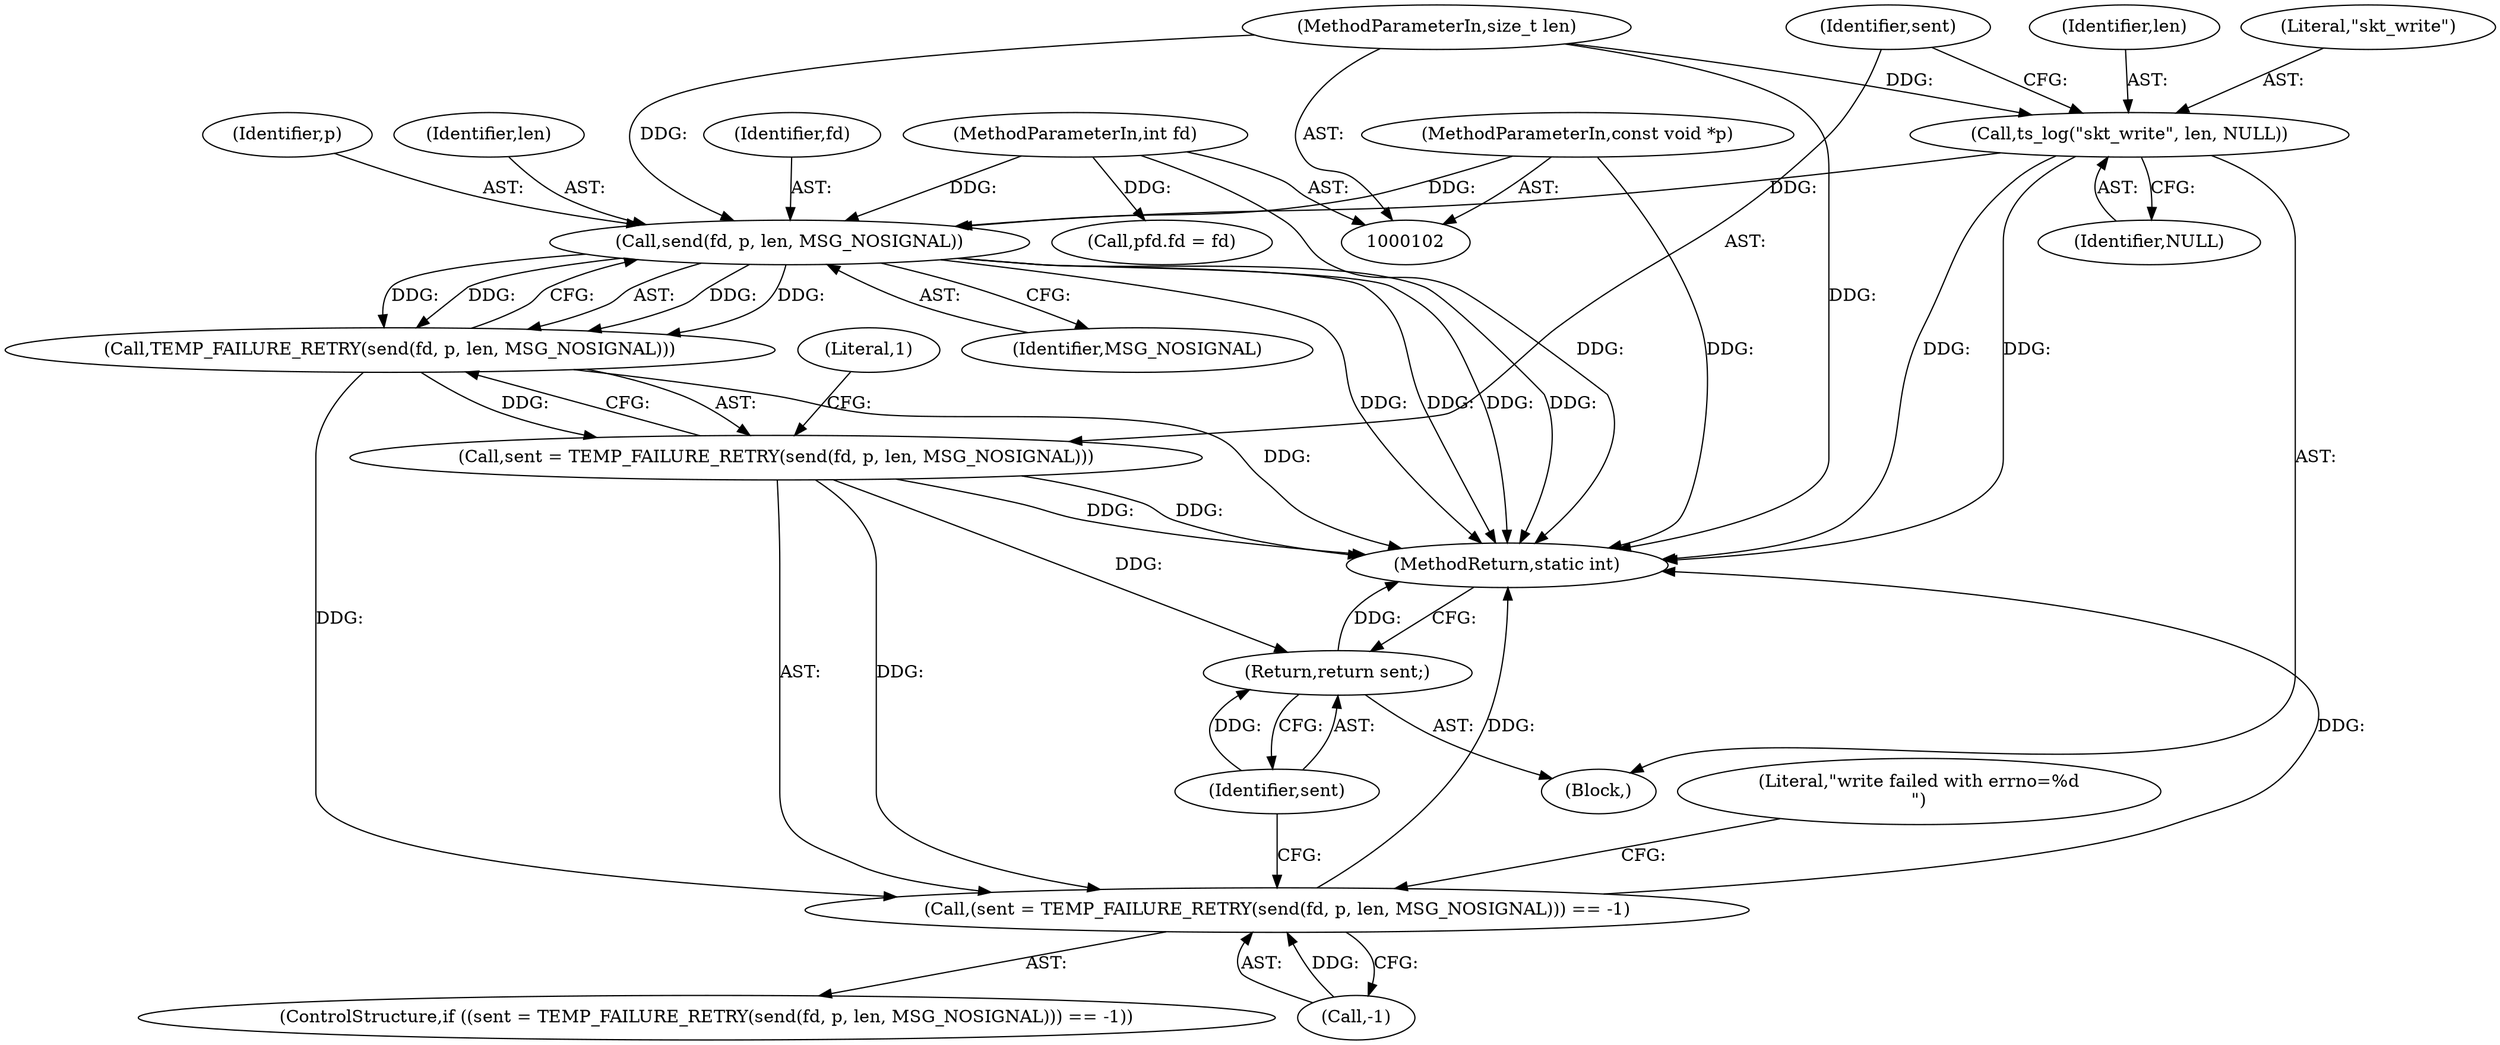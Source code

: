 digraph "0_Android_472271b153c5dc53c28beac55480a8d8434b2d5c_6@API" {
"1000140" [label="(Call,send(fd, p, len, MSG_NOSIGNAL))"];
"1000103" [label="(MethodParameterIn,int fd)"];
"1000104" [label="(MethodParameterIn,const void *p)"];
"1000131" [label="(Call,ts_log(\"skt_write\", len, NULL))"];
"1000105" [label="(MethodParameterIn,size_t len)"];
"1000139" [label="(Call,TEMP_FAILURE_RETRY(send(fd, p, len, MSG_NOSIGNAL)))"];
"1000136" [label="(Call,(sent = TEMP_FAILURE_RETRY(send(fd, p, len, MSG_NOSIGNAL))) == -1)"];
"1000137" [label="(Call,sent = TEMP_FAILURE_RETRY(send(fd, p, len, MSG_NOSIGNAL)))"];
"1000154" [label="(Return,return sent;)"];
"1000154" [label="(Return,return sent;)"];
"1000141" [label="(Identifier,fd)"];
"1000142" [label="(Identifier,p)"];
"1000138" [label="(Identifier,sent)"];
"1000105" [label="(MethodParameterIn,size_t len)"];
"1000140" [label="(Call,send(fd, p, len, MSG_NOSIGNAL))"];
"1000110" [label="(Call,pfd.fd = fd)"];
"1000156" [label="(MethodReturn,static int)"];
"1000103" [label="(MethodParameterIn,int fd)"];
"1000155" [label="(Identifier,sent)"];
"1000136" [label="(Call,(sent = TEMP_FAILURE_RETRY(send(fd, p, len, MSG_NOSIGNAL))) == -1)"];
"1000135" [label="(ControlStructure,if ((sent = TEMP_FAILURE_RETRY(send(fd, p, len, MSG_NOSIGNAL))) == -1))"];
"1000106" [label="(Block,)"];
"1000131" [label="(Call,ts_log(\"skt_write\", len, NULL))"];
"1000133" [label="(Identifier,len)"];
"1000134" [label="(Identifier,NULL)"];
"1000145" [label="(Call,-1)"];
"1000149" [label="(Literal,\"write failed with errno=%d\n\")"];
"1000104" [label="(MethodParameterIn,const void *p)"];
"1000132" [label="(Literal,\"skt_write\")"];
"1000139" [label="(Call,TEMP_FAILURE_RETRY(send(fd, p, len, MSG_NOSIGNAL)))"];
"1000137" [label="(Call,sent = TEMP_FAILURE_RETRY(send(fd, p, len, MSG_NOSIGNAL)))"];
"1000146" [label="(Literal,1)"];
"1000143" [label="(Identifier,len)"];
"1000144" [label="(Identifier,MSG_NOSIGNAL)"];
"1000140" -> "1000139"  [label="AST: "];
"1000140" -> "1000144"  [label="CFG: "];
"1000141" -> "1000140"  [label="AST: "];
"1000142" -> "1000140"  [label="AST: "];
"1000143" -> "1000140"  [label="AST: "];
"1000144" -> "1000140"  [label="AST: "];
"1000139" -> "1000140"  [label="CFG: "];
"1000140" -> "1000156"  [label="DDG: "];
"1000140" -> "1000156"  [label="DDG: "];
"1000140" -> "1000156"  [label="DDG: "];
"1000140" -> "1000156"  [label="DDG: "];
"1000140" -> "1000139"  [label="DDG: "];
"1000140" -> "1000139"  [label="DDG: "];
"1000140" -> "1000139"  [label="DDG: "];
"1000140" -> "1000139"  [label="DDG: "];
"1000103" -> "1000140"  [label="DDG: "];
"1000104" -> "1000140"  [label="DDG: "];
"1000131" -> "1000140"  [label="DDG: "];
"1000105" -> "1000140"  [label="DDG: "];
"1000103" -> "1000102"  [label="AST: "];
"1000103" -> "1000156"  [label="DDG: "];
"1000103" -> "1000110"  [label="DDG: "];
"1000104" -> "1000102"  [label="AST: "];
"1000104" -> "1000156"  [label="DDG: "];
"1000131" -> "1000106"  [label="AST: "];
"1000131" -> "1000134"  [label="CFG: "];
"1000132" -> "1000131"  [label="AST: "];
"1000133" -> "1000131"  [label="AST: "];
"1000134" -> "1000131"  [label="AST: "];
"1000138" -> "1000131"  [label="CFG: "];
"1000131" -> "1000156"  [label="DDG: "];
"1000131" -> "1000156"  [label="DDG: "];
"1000105" -> "1000131"  [label="DDG: "];
"1000105" -> "1000102"  [label="AST: "];
"1000105" -> "1000156"  [label="DDG: "];
"1000139" -> "1000137"  [label="AST: "];
"1000137" -> "1000139"  [label="CFG: "];
"1000139" -> "1000156"  [label="DDG: "];
"1000139" -> "1000136"  [label="DDG: "];
"1000139" -> "1000137"  [label="DDG: "];
"1000136" -> "1000135"  [label="AST: "];
"1000136" -> "1000145"  [label="CFG: "];
"1000137" -> "1000136"  [label="AST: "];
"1000145" -> "1000136"  [label="AST: "];
"1000149" -> "1000136"  [label="CFG: "];
"1000155" -> "1000136"  [label="CFG: "];
"1000136" -> "1000156"  [label="DDG: "];
"1000136" -> "1000156"  [label="DDG: "];
"1000137" -> "1000136"  [label="DDG: "];
"1000145" -> "1000136"  [label="DDG: "];
"1000138" -> "1000137"  [label="AST: "];
"1000146" -> "1000137"  [label="CFG: "];
"1000137" -> "1000156"  [label="DDG: "];
"1000137" -> "1000156"  [label="DDG: "];
"1000137" -> "1000154"  [label="DDG: "];
"1000154" -> "1000106"  [label="AST: "];
"1000154" -> "1000155"  [label="CFG: "];
"1000155" -> "1000154"  [label="AST: "];
"1000156" -> "1000154"  [label="CFG: "];
"1000154" -> "1000156"  [label="DDG: "];
"1000155" -> "1000154"  [label="DDG: "];
}
